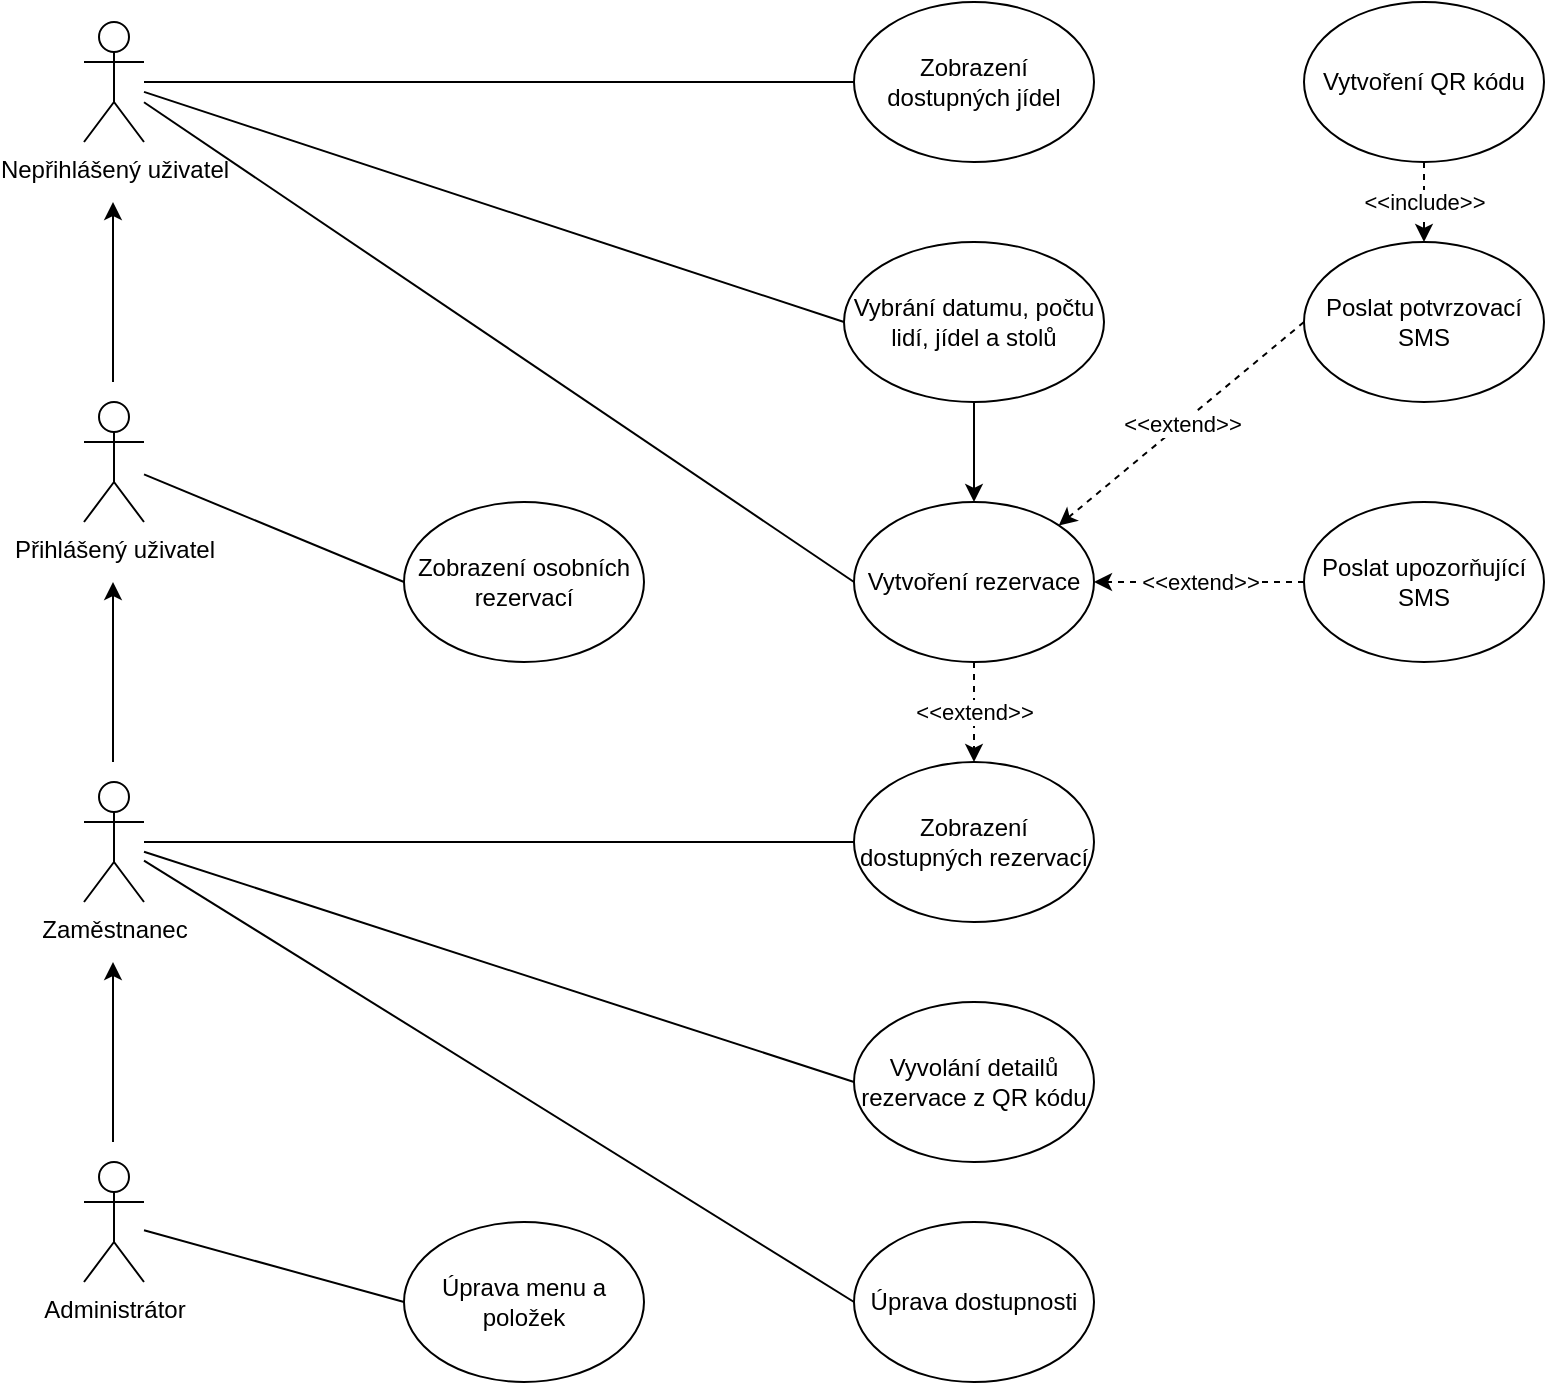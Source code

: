 <mxfile version="26.2.12" pages="3">
  <diagram name="Usecase diagram" id="sNaJygLbXFtw542VB7wn">
    <mxGraphModel dx="2954" dy="1104" grid="1" gridSize="10" guides="1" tooltips="1" connect="1" arrows="1" fold="1" page="1" pageScale="1" pageWidth="1600" pageHeight="900" math="0" shadow="0">
      <root>
        <mxCell id="0" />
        <mxCell id="1" parent="0" />
        <mxCell id="CJxZoZBO2yzClJJqKiH--2" value="Přihlášený uživatel" style="shape=umlActor;verticalLabelPosition=bottom;verticalAlign=top;html=1;outlineConnect=0;" parent="1" vertex="1">
          <mxGeometry x="80" y="210" width="30" height="60" as="geometry" />
        </mxCell>
        <mxCell id="CJxZoZBO2yzClJJqKiH--3" value="Nepřihlášený uživatel" style="shape=umlActor;verticalLabelPosition=bottom;verticalAlign=top;html=1;outlineConnect=0;" parent="1" vertex="1">
          <mxGeometry x="80" y="20" width="30" height="60" as="geometry" />
        </mxCell>
        <mxCell id="TMPaXky26tmGsYNh6968-1" value="Zaměstnanec" style="shape=umlActor;verticalLabelPosition=bottom;verticalAlign=top;html=1;outlineConnect=0;" parent="1" vertex="1">
          <mxGeometry x="80" y="400" width="30" height="60" as="geometry" />
        </mxCell>
        <mxCell id="TMPaXky26tmGsYNh6968-7" value="Administrátor" style="shape=umlActor;verticalLabelPosition=bottom;verticalAlign=top;html=1;outlineConnect=0;" parent="1" vertex="1">
          <mxGeometry x="80" y="590" width="30" height="60" as="geometry" />
        </mxCell>
        <mxCell id="TMPaXky26tmGsYNh6968-11" value="Zobrazení dostupných jídel" style="ellipse;whiteSpace=wrap;html=1;" parent="1" vertex="1">
          <mxGeometry x="465" y="10" width="120" height="80" as="geometry" />
        </mxCell>
        <mxCell id="TMPaXky26tmGsYNh6968-12" value="Vytvoření rezervace" style="ellipse;whiteSpace=wrap;html=1;" parent="1" vertex="1">
          <mxGeometry x="465" y="260" width="120" height="80" as="geometry" />
        </mxCell>
        <mxCell id="TMPaXky26tmGsYNh6968-13" value="Poslat potvrzovací SMS" style="ellipse;whiteSpace=wrap;html=1;" parent="1" vertex="1">
          <mxGeometry x="690" y="130" width="120" height="80" as="geometry" />
        </mxCell>
        <mxCell id="TMPaXky26tmGsYNh6968-14" value="" style="endArrow=classic;html=1;rounded=0;entryX=1;entryY=0;entryDx=0;entryDy=0;dashed=1;exitX=0;exitY=0.5;exitDx=0;exitDy=0;" parent="1" source="TMPaXky26tmGsYNh6968-13" target="TMPaXky26tmGsYNh6968-12" edge="1">
          <mxGeometry relative="1" as="geometry">
            <mxPoint x="700" y="240" as="sourcePoint" />
            <mxPoint x="680" y="190" as="targetPoint" />
          </mxGeometry>
        </mxCell>
        <mxCell id="TMPaXky26tmGsYNh6968-15" value="&amp;lt;&amp;lt;extend&amp;gt;&amp;gt;" style="edgeLabel;resizable=0;html=1;;align=center;verticalAlign=middle;" parent="TMPaXky26tmGsYNh6968-14" connectable="0" vertex="1">
          <mxGeometry relative="1" as="geometry" />
        </mxCell>
        <mxCell id="TMPaXky26tmGsYNh6968-16" value="" style="endArrow=classic;html=1;rounded=0;dashed=1;entryX=1;entryY=0.5;entryDx=0;entryDy=0;exitX=0;exitY=0.5;exitDx=0;exitDy=0;" parent="1" source="TMPaXky26tmGsYNh6968-18" target="TMPaXky26tmGsYNh6968-12" edge="1">
          <mxGeometry relative="1" as="geometry">
            <mxPoint x="660" y="250" as="sourcePoint" />
            <mxPoint x="720" y="310" as="targetPoint" />
          </mxGeometry>
        </mxCell>
        <mxCell id="TMPaXky26tmGsYNh6968-17" value="&amp;lt;&amp;lt;extend&amp;gt;&amp;gt;" style="edgeLabel;resizable=0;html=1;;align=center;verticalAlign=middle;" parent="TMPaXky26tmGsYNh6968-16" connectable="0" vertex="1">
          <mxGeometry relative="1" as="geometry" />
        </mxCell>
        <mxCell id="TMPaXky26tmGsYNh6968-18" value="Poslat upozorňující SMS" style="ellipse;whiteSpace=wrap;html=1;" parent="1" vertex="1">
          <mxGeometry x="690" y="260" width="120" height="80" as="geometry" />
        </mxCell>
        <mxCell id="TMPaXky26tmGsYNh6968-19" value="" style="endArrow=none;html=1;rounded=0;entryX=0;entryY=0.5;entryDx=0;entryDy=0;" parent="1" source="CJxZoZBO2yzClJJqKiH--3" target="TMPaXky26tmGsYNh6968-11" edge="1">
          <mxGeometry width="50" height="50" relative="1" as="geometry">
            <mxPoint x="200" y="150" as="sourcePoint" />
            <mxPoint x="250" y="100" as="targetPoint" />
          </mxGeometry>
        </mxCell>
        <mxCell id="TMPaXky26tmGsYNh6968-20" value="" style="endArrow=none;html=1;rounded=0;entryX=0;entryY=0.5;entryDx=0;entryDy=0;" parent="1" source="CJxZoZBO2yzClJJqKiH--3" target="TMPaXky26tmGsYNh6968-12" edge="1">
          <mxGeometry width="50" height="50" relative="1" as="geometry">
            <mxPoint x="110" y="90" as="sourcePoint" />
            <mxPoint x="300" y="160" as="targetPoint" />
          </mxGeometry>
        </mxCell>
        <mxCell id="TMPaXky26tmGsYNh6968-21" value="Vybrání datumu, počtu lidí, jídel a stolů" style="ellipse;whiteSpace=wrap;html=1;" parent="1" vertex="1">
          <mxGeometry x="460" y="130" width="130" height="80" as="geometry" />
        </mxCell>
        <mxCell id="TMPaXky26tmGsYNh6968-29" value="" style="endArrow=none;html=1;rounded=0;entryX=0;entryY=0.5;entryDx=0;entryDy=0;" parent="1" source="CJxZoZBO2yzClJJqKiH--3" target="TMPaXky26tmGsYNh6968-21" edge="1">
          <mxGeometry width="50" height="50" relative="1" as="geometry">
            <mxPoint x="110" y="90" as="sourcePoint" />
            <mxPoint x="400" y="200" as="targetPoint" />
          </mxGeometry>
        </mxCell>
        <mxCell id="TMPaXky26tmGsYNh6968-30" value="Vytvoření QR kódu" style="ellipse;whiteSpace=wrap;html=1;" parent="1" vertex="1">
          <mxGeometry x="690" y="10" width="120" height="80" as="geometry" />
        </mxCell>
        <mxCell id="TMPaXky26tmGsYNh6968-31" value="" style="endArrow=classic;html=1;rounded=0;dashed=1;exitX=0.5;exitY=1;exitDx=0;exitDy=0;entryX=0.5;entryY=0;entryDx=0;entryDy=0;" parent="1" source="TMPaXky26tmGsYNh6968-30" target="TMPaXky26tmGsYNh6968-13" edge="1">
          <mxGeometry relative="1" as="geometry">
            <mxPoint x="920" y="270" as="sourcePoint" />
            <mxPoint x="810" y="170" as="targetPoint" />
          </mxGeometry>
        </mxCell>
        <mxCell id="TMPaXky26tmGsYNh6968-32" value="&amp;lt;&amp;lt;include&amp;gt;&amp;gt;" style="edgeLabel;resizable=0;html=1;;align=center;verticalAlign=middle;" parent="TMPaXky26tmGsYNh6968-31" connectable="0" vertex="1">
          <mxGeometry relative="1" as="geometry" />
        </mxCell>
        <mxCell id="TMPaXky26tmGsYNh6968-35" value="Vyvolání detailů rezervace z QR kódu" style="ellipse;whiteSpace=wrap;html=1;" parent="1" vertex="1">
          <mxGeometry x="465" y="510" width="120" height="80" as="geometry" />
        </mxCell>
        <mxCell id="TMPaXky26tmGsYNh6968-36" value="" style="endArrow=none;html=1;rounded=0;exitX=0;exitY=0.5;exitDx=0;exitDy=0;" parent="1" source="TMPaXky26tmGsYNh6968-35" target="TMPaXky26tmGsYNh6968-1" edge="1">
          <mxGeometry width="50" height="50" relative="1" as="geometry">
            <mxPoint x="220" y="460" as="sourcePoint" />
            <mxPoint x="270" y="410" as="targetPoint" />
          </mxGeometry>
        </mxCell>
        <mxCell id="TMPaXky26tmGsYNh6968-37" value="Zobrazení osobních rezervací" style="ellipse;whiteSpace=wrap;html=1;" parent="1" vertex="1">
          <mxGeometry x="240" y="260" width="120" height="80" as="geometry" />
        </mxCell>
        <mxCell id="TMPaXky26tmGsYNh6968-40" value="" style="endArrow=none;html=1;rounded=0;entryX=0;entryY=0.5;entryDx=0;entryDy=0;" parent="1" source="CJxZoZBO2yzClJJqKiH--2" target="TMPaXky26tmGsYNh6968-37" edge="1">
          <mxGeometry width="50" height="50" relative="1" as="geometry">
            <mxPoint x="190" y="310" as="sourcePoint" />
            <mxPoint x="240" y="260" as="targetPoint" />
          </mxGeometry>
        </mxCell>
        <mxCell id="TMPaXky26tmGsYNh6968-41" value="Zobrazení dostupných rezervací" style="ellipse;whiteSpace=wrap;html=1;" parent="1" vertex="1">
          <mxGeometry x="465" y="390" width="120" height="80" as="geometry" />
        </mxCell>
        <mxCell id="TMPaXky26tmGsYNh6968-42" value="" style="endArrow=none;html=1;rounded=0;entryX=0;entryY=0.5;entryDx=0;entryDy=0;" parent="1" source="TMPaXky26tmGsYNh6968-1" target="TMPaXky26tmGsYNh6968-41" edge="1">
          <mxGeometry width="50" height="50" relative="1" as="geometry">
            <mxPoint x="280" y="470" as="sourcePoint" />
            <mxPoint x="330" y="420" as="targetPoint" />
          </mxGeometry>
        </mxCell>
        <mxCell id="TMPaXky26tmGsYNh6968-44" value="" style="endArrow=classic;html=1;rounded=0;dashed=1;entryX=0.5;entryY=0;entryDx=0;entryDy=0;exitX=0.5;exitY=1;exitDx=0;exitDy=0;" parent="1" source="TMPaXky26tmGsYNh6968-12" target="TMPaXky26tmGsYNh6968-41" edge="1">
          <mxGeometry relative="1" as="geometry">
            <mxPoint x="635" y="470" as="sourcePoint" />
            <mxPoint x="520" y="470" as="targetPoint" />
          </mxGeometry>
        </mxCell>
        <mxCell id="TMPaXky26tmGsYNh6968-45" value="&amp;lt;&amp;lt;extend&amp;gt;&amp;gt;" style="edgeLabel;resizable=0;html=1;;align=center;verticalAlign=middle;" parent="TMPaXky26tmGsYNh6968-44" connectable="0" vertex="1">
          <mxGeometry relative="1" as="geometry" />
        </mxCell>
        <mxCell id="TMPaXky26tmGsYNh6968-46" value="Úprava dostupnosti" style="ellipse;whiteSpace=wrap;html=1;" parent="1" vertex="1">
          <mxGeometry x="465" y="620" width="120" height="80" as="geometry" />
        </mxCell>
        <mxCell id="TMPaXky26tmGsYNh6968-47" value="" style="endArrow=none;html=1;rounded=0;entryX=0;entryY=0.5;entryDx=0;entryDy=0;" parent="1" source="TMPaXky26tmGsYNh6968-1" target="TMPaXky26tmGsYNh6968-46" edge="1">
          <mxGeometry width="50" height="50" relative="1" as="geometry">
            <mxPoint x="350" y="490" as="sourcePoint" />
            <mxPoint x="400" y="440" as="targetPoint" />
          </mxGeometry>
        </mxCell>
        <mxCell id="TMPaXky26tmGsYNh6968-48" value="Úprava menu a položek" style="ellipse;whiteSpace=wrap;html=1;" parent="1" vertex="1">
          <mxGeometry x="240" y="620" width="120" height="80" as="geometry" />
        </mxCell>
        <mxCell id="TMPaXky26tmGsYNh6968-49" value="" style="endArrow=none;html=1;rounded=0;entryX=0;entryY=0.5;entryDx=0;entryDy=0;" parent="1" source="TMPaXky26tmGsYNh6968-7" target="TMPaXky26tmGsYNh6968-48" edge="1">
          <mxGeometry width="50" height="50" relative="1" as="geometry">
            <mxPoint x="170" y="580" as="sourcePoint" />
            <mxPoint x="220" y="530" as="targetPoint" />
          </mxGeometry>
        </mxCell>
        <mxCell id="TMPaXky26tmGsYNh6968-54" value="" style="endArrow=classic;html=1;rounded=0;" parent="1" edge="1">
          <mxGeometry width="50" height="50" relative="1" as="geometry">
            <mxPoint x="94.5" y="200" as="sourcePoint" />
            <mxPoint x="94.5" y="110" as="targetPoint" />
          </mxGeometry>
        </mxCell>
        <mxCell id="TMPaXky26tmGsYNh6968-55" value="" style="endArrow=classic;html=1;rounded=0;" parent="1" edge="1">
          <mxGeometry width="50" height="50" relative="1" as="geometry">
            <mxPoint x="94.5" y="390" as="sourcePoint" />
            <mxPoint x="94.5" y="300" as="targetPoint" />
          </mxGeometry>
        </mxCell>
        <mxCell id="TMPaXky26tmGsYNh6968-56" value="" style="endArrow=classic;html=1;rounded=0;" parent="1" edge="1">
          <mxGeometry width="50" height="50" relative="1" as="geometry">
            <mxPoint x="94.5" y="580" as="sourcePoint" />
            <mxPoint x="94.5" y="490" as="targetPoint" />
          </mxGeometry>
        </mxCell>
        <mxCell id="TMPaXky26tmGsYNh6968-57" value="" style="endArrow=classic;html=1;rounded=0;exitX=0.5;exitY=1;exitDx=0;exitDy=0;entryX=0.5;entryY=0;entryDx=0;entryDy=0;" parent="1" source="TMPaXky26tmGsYNh6968-21" target="TMPaXky26tmGsYNh6968-12" edge="1">
          <mxGeometry width="50" height="50" relative="1" as="geometry">
            <mxPoint x="550" y="270" as="sourcePoint" />
            <mxPoint x="600" y="220" as="targetPoint" />
          </mxGeometry>
        </mxCell>
      </root>
    </mxGraphModel>
  </diagram>
  <diagram id="7dIA9PJ9CozttT9-OGHV" name="Třídové diagramy">
    <mxGraphModel dx="1226" dy="2008" grid="0" gridSize="10" guides="1" tooltips="1" connect="1" arrows="1" fold="1" page="1" pageScale="1" pageWidth="1600" pageHeight="900" math="0" shadow="0">
      <root>
        <mxCell id="0" />
        <mxCell id="1" parent="0" />
        <mxCell id="eGQjIzzoCjE2zBGrb2fb-1" value="&lt;h1 style=&quot;margin-top: 0px;&quot;&gt;Popisky&lt;/h1&gt;&lt;div&gt;- private&lt;/div&gt;&lt;div&gt;+ public&lt;/div&gt;&lt;div&gt;# protected&lt;/div&gt;&lt;div&gt;~ package&lt;/div&gt;" style="text;html=1;whiteSpace=wrap;overflow=hidden;rounded=0;" parent="1" vertex="1">
          <mxGeometry x="20" y="20" width="180" height="120" as="geometry" />
        </mxCell>
        <mxCell id="eGQjIzzoCjE2zBGrb2fb-4" value="" style="endArrow=diamond;html=1;rounded=0;endFill=0;" parent="1" edge="1">
          <mxGeometry width="50" height="50" relative="1" as="geometry">
            <mxPoint x="120" y="210" as="sourcePoint" />
            <mxPoint x="20" y="210" as="targetPoint" />
          </mxGeometry>
        </mxCell>
        <mxCell id="eGQjIzzoCjE2zBGrb2fb-5" value="&lt;font style=&quot;font-size: 8px;&quot;&gt;Agregace&lt;/font&gt;" style="text;html=1;align=center;verticalAlign=middle;whiteSpace=wrap;rounded=0;" parent="1" vertex="1">
          <mxGeometry x="40" y="190" width="60" height="10" as="geometry" />
        </mxCell>
        <mxCell id="eGQjIzzoCjE2zBGrb2fb-6" value="" style="endArrow=diamond;html=1;rounded=0;endFill=1;" parent="1" edge="1">
          <mxGeometry width="50" height="50" relative="1" as="geometry">
            <mxPoint x="120" y="250" as="sourcePoint" />
            <mxPoint x="20" y="250" as="targetPoint" />
          </mxGeometry>
        </mxCell>
        <mxCell id="eGQjIzzoCjE2zBGrb2fb-7" value="&lt;font style=&quot;font-size: 8px;&quot;&gt;Compozice&lt;/font&gt;" style="text;html=1;align=center;verticalAlign=middle;whiteSpace=wrap;rounded=0;" parent="1" vertex="1">
          <mxGeometry x="40" y="230" width="60" height="10" as="geometry" />
        </mxCell>
        <mxCell id="eGQjIzzoCjE2zBGrb2fb-8" value="" style="endArrow=none;html=1;rounded=0;" parent="1" edge="1">
          <mxGeometry width="50" height="50" relative="1" as="geometry">
            <mxPoint x="25" y="180" as="sourcePoint" />
            <mxPoint x="120" y="180" as="targetPoint" />
          </mxGeometry>
        </mxCell>
        <mxCell id="eGQjIzzoCjE2zBGrb2fb-9" value="&lt;font style=&quot;font-size: 8px;&quot;&gt;Asociace&lt;/font&gt;" style="text;html=1;align=center;verticalAlign=middle;whiteSpace=wrap;rounded=0;" parent="1" vertex="1">
          <mxGeometry x="40" y="160" width="60" height="10" as="geometry" />
        </mxCell>
        <mxCell id="pNJlrP5_HUwI-zH683UY-5" style="edgeStyle=orthogonalEdgeStyle;rounded=0;orthogonalLoop=1;jettySize=auto;html=1;exitX=1;exitY=0.5;exitDx=0;exitDy=0;entryX=0;entryY=0.5;entryDx=0;entryDy=0;endArrow=block;endFill=0;endSize=12;" parent="1" source="pNJlrP5_HUwI-zH683UY-1" target="pNJlrP5_HUwI-zH683UY-4" edge="1">
          <mxGeometry relative="1" as="geometry" />
        </mxCell>
        <mxCell id="X28jBDDRubrBoDsPQiRA-11" style="edgeStyle=orthogonalEdgeStyle;rounded=0;orthogonalLoop=1;jettySize=auto;html=1;entryX=0;entryY=0.5;entryDx=0;entryDy=0;exitX=0.5;exitY=1;exitDx=0;exitDy=0;endSize=14;endArrow=diamond;endFill=1;" parent="1" source="pNJlrP5_HUwI-zH683UY-1" target="X28jBDDRubrBoDsPQiRA-1" edge="1">
          <mxGeometry relative="1" as="geometry">
            <Array as="points">
              <mxPoint x="363" y="320" />
              <mxPoint x="363" y="860" />
            </Array>
          </mxGeometry>
        </mxCell>
        <mxCell id="X28jBDDRubrBoDsPQiRA-12" value="0..N" style="edgeLabel;html=1;align=center;verticalAlign=middle;resizable=0;points=[];" parent="X28jBDDRubrBoDsPQiRA-11" vertex="1" connectable="0">
          <mxGeometry x="-0.947" y="-2" relative="1" as="geometry">
            <mxPoint x="19" y="-10" as="offset" />
          </mxGeometry>
        </mxCell>
        <mxCell id="X28jBDDRubrBoDsPQiRA-13" value="1" style="edgeLabel;html=1;align=center;verticalAlign=middle;resizable=0;points=[];" parent="X28jBDDRubrBoDsPQiRA-11" vertex="1" connectable="0">
          <mxGeometry x="0.917" relative="1" as="geometry">
            <mxPoint x="16" y="-16" as="offset" />
          </mxGeometry>
        </mxCell>
        <mxCell id="pNJlrP5_HUwI-zH683UY-1" value="&lt;p style=&quot;margin:0px;margin-top:4px;text-align:center;&quot;&gt;&lt;b&gt;Employee&lt;/b&gt;&lt;/p&gt;&lt;hr size=&quot;1&quot; style=&quot;border-style:solid;&quot;&gt;&lt;p style=&quot;margin:0px;margin-left:4px;&quot;&gt;- position : text&lt;/p&gt;&lt;hr size=&quot;1&quot; style=&quot;border-style:solid;&quot;&gt;&lt;p style=&quot;margin:0px;margin-left:4px;&quot;&gt;+ change_position( position : text ) : void&lt;/p&gt;" style="verticalAlign=top;align=left;overflow=fill;html=1;whiteSpace=wrap;" parent="1" vertex="1">
          <mxGeometry x="245" y="230" width="240" height="90" as="geometry" />
        </mxCell>
        <mxCell id="X28jBDDRubrBoDsPQiRA-14" style="edgeStyle=orthogonalEdgeStyle;rounded=0;orthogonalLoop=1;jettySize=auto;html=1;exitX=0.5;exitY=1;exitDx=0;exitDy=0;entryX=0.75;entryY=0;entryDx=0;entryDy=0;endSize=14;endArrow=diamond;endFill=1;" parent="1" source="pNJlrP5_HUwI-zH683UY-2" target="X28jBDDRubrBoDsPQiRA-1" edge="1">
          <mxGeometry relative="1" as="geometry">
            <Array as="points">
              <mxPoint x="943" y="628" />
              <mxPoint x="943" y="680" />
            </Array>
          </mxGeometry>
        </mxCell>
        <mxCell id="X28jBDDRubrBoDsPQiRA-15" value="0..N" style="edgeLabel;html=1;align=center;verticalAlign=middle;resizable=0;points=[];" parent="X28jBDDRubrBoDsPQiRA-14" vertex="1" connectable="0">
          <mxGeometry x="-0.886" relative="1" as="geometry">
            <mxPoint x="-1" y="-14" as="offset" />
          </mxGeometry>
        </mxCell>
        <mxCell id="X28jBDDRubrBoDsPQiRA-16" value="1" style="edgeLabel;html=1;align=center;verticalAlign=middle;resizable=0;points=[];" parent="X28jBDDRubrBoDsPQiRA-14" vertex="1" connectable="0">
          <mxGeometry x="0.874" y="2" relative="1" as="geometry">
            <mxPoint x="-14" y="-14" as="offset" />
          </mxGeometry>
        </mxCell>
        <mxCell id="HJiH2aBGiUqY2CCTbl7a-1" value="0..N" style="edgeLabel;html=1;align=center;verticalAlign=middle;resizable=0;points=[];" parent="X28jBDDRubrBoDsPQiRA-14" vertex="1" connectable="0">
          <mxGeometry x="-0.808" y="1" relative="1" as="geometry">
            <mxPoint x="17" y="23" as="offset" />
          </mxGeometry>
        </mxCell>
        <mxCell id="9sKPzb1STFwOXh37G0ge-2" style="edgeStyle=orthogonalEdgeStyle;rounded=0;orthogonalLoop=1;jettySize=auto;html=1;exitX=0.75;exitY=0;exitDx=0;exitDy=0;entryX=0.5;entryY=1;entryDx=0;entryDy=0;endArrow=none;startFill=0;" parent="1" source="pNJlrP5_HUwI-zH683UY-2" target="9sKPzb1STFwOXh37G0ge-1" edge="1">
          <mxGeometry relative="1" as="geometry" />
        </mxCell>
        <mxCell id="9sKPzb1STFwOXh37G0ge-4" value="0..N" style="edgeLabel;html=1;align=center;verticalAlign=middle;resizable=0;points=[];" parent="9sKPzb1STFwOXh37G0ge-2" vertex="1" connectable="0">
          <mxGeometry x="0.783" relative="1" as="geometry">
            <mxPoint x="18" y="-1" as="offset" />
          </mxGeometry>
        </mxCell>
        <mxCell id="9sKPzb1STFwOXh37G0ge-5" value="1" style="edgeLabel;html=1;align=center;verticalAlign=middle;resizable=0;points=[];" parent="9sKPzb1STFwOXh37G0ge-2" vertex="1" connectable="0">
          <mxGeometry x="-0.733" y="1" relative="1" as="geometry">
            <mxPoint x="10" y="-1" as="offset" />
          </mxGeometry>
        </mxCell>
        <mxCell id="pNJlrP5_HUwI-zH683UY-2" value="&lt;p style=&quot;margin:0px;margin-top:4px;text-align:center;&quot;&gt;&lt;b&gt;Dish&lt;/b&gt;&lt;/p&gt;&lt;hr size=&quot;1&quot; style=&quot;border-style:solid;&quot;&gt;&lt;p style=&quot;margin:0px;margin-left:4px;&quot;&gt;- uuid : number&lt;/p&gt;&lt;p style=&quot;margin:0px;margin-left:4px;&quot;&gt;- name : text&lt;/p&gt;&lt;p style=&quot;margin:0px;margin-left:4px;&quot;&gt;- stock : number&lt;/p&gt;&lt;p style=&quot;margin:0px;margin-left:4px;&quot;&gt;- other_properties : text&lt;/p&gt;&lt;p style=&quot;margin:0px;margin-left:4px;&quot;&gt;- price : number&lt;/p&gt;&lt;p style=&quot;margin:0px;margin-left:4px;&quot;&gt;- hidden : boolean&lt;/p&gt;&lt;hr size=&quot;1&quot; style=&quot;border-style:solid;&quot;&gt;&lt;p style=&quot;margin:0px;margin-left:4px;&quot;&gt;+ set_properties( data : text ) : void&lt;/p&gt;&lt;p style=&quot;margin:0px;margin-left:4px;&quot;&gt;+ dec_stock( a : number = 1 ) : number&lt;/p&gt;&lt;p style=&quot;margin:0px;margin-left:4px;&quot;&gt;+ set_stock( a : number ) : number&lt;/p&gt;&lt;p style=&quot;margin:0px;margin-left:4px;&quot;&gt;+ set_price( a : number ) : number&lt;/p&gt;&lt;p style=&quot;margin:0px;margin-left:4px;&quot;&gt;+ toggle_visibility() : void&lt;/p&gt;" style="verticalAlign=top;align=left;overflow=fill;html=1;whiteSpace=wrap;" parent="1" vertex="1">
          <mxGeometry x="828" y="435" width="230" height="220" as="geometry" />
        </mxCell>
        <mxCell id="X28jBDDRubrBoDsPQiRA-17" style="edgeStyle=orthogonalEdgeStyle;rounded=0;orthogonalLoop=1;jettySize=auto;html=1;exitX=0.75;exitY=1;exitDx=0;exitDy=0;entryX=1;entryY=0.25;entryDx=0;entryDy=0;endSize=14;endArrow=diamond;endFill=1;" parent="1" source="pNJlrP5_HUwI-zH683UY-3" target="X28jBDDRubrBoDsPQiRA-1" edge="1">
          <mxGeometry relative="1" as="geometry" />
        </mxCell>
        <mxCell id="X28jBDDRubrBoDsPQiRA-18" value="1" style="edgeLabel;html=1;align=center;verticalAlign=middle;resizable=0;points=[];" parent="X28jBDDRubrBoDsPQiRA-17" vertex="1" connectable="0">
          <mxGeometry x="0.882" relative="1" as="geometry">
            <mxPoint x="-12" y="-19" as="offset" />
          </mxGeometry>
        </mxCell>
        <mxCell id="X28jBDDRubrBoDsPQiRA-19" value="0..N" style="edgeLabel;html=1;align=center;verticalAlign=middle;resizable=0;points=[];" parent="X28jBDDRubrBoDsPQiRA-17" vertex="1" connectable="0">
          <mxGeometry x="-0.892" y="1" relative="1" as="geometry">
            <mxPoint x="14" y="-13" as="offset" />
          </mxGeometry>
        </mxCell>
        <mxCell id="pNJlrP5_HUwI-zH683UY-3" value="&lt;p style=&quot;margin:0px;margin-top:4px;text-align:center;&quot;&gt;&lt;b&gt;Reservation&lt;/b&gt;&lt;/p&gt;&lt;hr size=&quot;1&quot; style=&quot;border-style:solid;&quot;&gt;&lt;p style=&quot;margin:0px;margin-left:4px;&quot;&gt;- uuid : number&lt;/p&gt;&lt;p style=&quot;margin:0px;margin-left:4px;&quot;&gt;- user_id : number&lt;/p&gt;&lt;p style=&quot;margin:0px;margin-left:4px;&quot;&gt;- dishes : ReservationDish[]&lt;/p&gt;&lt;p style=&quot;margin:0px;margin-left:4px;&quot;&gt;- price : number&lt;/p&gt;&lt;p style=&quot;margin:0px;margin-left:4px;&quot;&gt;- guests : number&lt;/p&gt;&lt;p style=&quot;margin:0px;margin-left:4px;&quot;&gt;- start : DateTime&lt;/p&gt;&lt;p style=&quot;margin:0px;margin-left:4px;&quot;&gt;- duration : number&lt;/p&gt;&lt;p style=&quot;margin:0px;margin-left:4px;&quot;&gt;- notified : boolean&lt;/p&gt;&lt;p style=&quot;margin:0px;margin-left:4px;&quot;&gt;- fulfilled : boolean&lt;/p&gt;&lt;hr size=&quot;1&quot; style=&quot;border-style:solid;&quot;&gt;&lt;p style=&quot;margin:0px;margin-left:4px;&quot;&gt;+ add_dish( dish_id : number ) : Dish&lt;/p&gt;&lt;p style=&quot;margin:0px;margin-left:4px;&quot;&gt;+ remove_dish ( dish_id : number, count : number ) : void&lt;/p&gt;&lt;p style=&quot;margin:0px;margin-left:4px;&quot;&gt;+ generate_qrcode( ) : text&lt;/p&gt;&lt;p style=&quot;margin:0px;margin-left:4px;&quot;&gt;+ set_guest_number( a : number ) : number&lt;/p&gt;&lt;p style=&quot;margin:0px;margin-left:4px;&quot;&gt;+ set_start( a : DateTime ) : DateTime&lt;/p&gt;&lt;p style=&quot;margin:0px;margin-left:4px;&quot;&gt;+ set_end( a : DateTime ) : DateTime&lt;/p&gt;&lt;p style=&quot;margin:0px;margin-left:4px;&quot;&gt;+ calculate_price( ) : number&lt;/p&gt;&lt;p style=&quot;margin:0px;margin-left:4px;&quot;&gt;+ notify( ) : void&lt;/p&gt;&lt;p style=&quot;margin:0px;margin-left:4px;&quot;&gt;+ fulfill( ) : void&lt;/p&gt;" style="verticalAlign=top;align=left;overflow=fill;html=1;whiteSpace=wrap;" parent="1" vertex="1">
          <mxGeometry x="958" y="-167" width="320" height="315" as="geometry" />
        </mxCell>
        <mxCell id="X28jBDDRubrBoDsPQiRA-7" style="edgeStyle=orthogonalEdgeStyle;rounded=0;orthogonalLoop=1;jettySize=auto;html=1;exitX=0.5;exitY=1;exitDx=0;exitDy=0;entryX=0.25;entryY=0;entryDx=0;entryDy=0;strokeWidth=1;endSize=14;endArrow=diamond;endFill=1;" parent="1" source="pNJlrP5_HUwI-zH683UY-4" target="X28jBDDRubrBoDsPQiRA-1" edge="1">
          <mxGeometry relative="1" as="geometry" />
        </mxCell>
        <mxCell id="X28jBDDRubrBoDsPQiRA-8" value="0..N" style="edgeLabel;html=1;align=center;verticalAlign=middle;resizable=0;points=[];" parent="X28jBDDRubrBoDsPQiRA-7" vertex="1" connectable="0">
          <mxGeometry x="-0.851" y="-2" relative="1" as="geometry">
            <mxPoint x="17" y="-15" as="offset" />
          </mxGeometry>
        </mxCell>
        <mxCell id="X28jBDDRubrBoDsPQiRA-9" value="1" style="edgeLabel;html=1;align=center;verticalAlign=middle;resizable=0;points=[];" parent="X28jBDDRubrBoDsPQiRA-7" vertex="1" connectable="0">
          <mxGeometry x="0.737" y="3" relative="1" as="geometry">
            <mxPoint x="12" y="31" as="offset" />
          </mxGeometry>
        </mxCell>
        <mxCell id="ts1_me9xYF3poTz3s2df-3" style="edgeStyle=orthogonalEdgeStyle;rounded=0;orthogonalLoop=1;jettySize=auto;html=1;entryX=0;entryY=0.25;entryDx=0;entryDy=0;endArrow=none;endFill=0;endSize=14;startFill=0;" parent="1" source="pNJlrP5_HUwI-zH683UY-4" target="pNJlrP5_HUwI-zH683UY-3" edge="1">
          <mxGeometry relative="1" as="geometry" />
        </mxCell>
        <mxCell id="pNJlrP5_HUwI-zH683UY-4" value="&lt;p style=&quot;margin:0px;margin-top:4px;text-align:center;&quot;&gt;&lt;b&gt;User&lt;/b&gt;&lt;/p&gt;&lt;hr size=&quot;1&quot; style=&quot;border-style:solid;&quot;&gt;&lt;p style=&quot;margin:0px;margin-left:4px;&quot;&gt;# uuid : number&lt;/p&gt;&lt;p style=&quot;margin:0px;margin-left:4px;&quot;&gt;# name : text&lt;/p&gt;&lt;p style=&quot;margin:0px;margin-left:4px;&quot;&gt;# surname : text&lt;/p&gt;&lt;p style=&quot;margin:0px;margin-left:4px;&quot;&gt;# phonenumber : text&lt;/p&gt;&lt;p style=&quot;margin:0px;margin-left:4px;&quot;&gt;# email : text&lt;/p&gt;&lt;hr size=&quot;1&quot; style=&quot;border-style:solid;&quot;&gt;&lt;p style=&quot;margin:0px;margin-left:4px;&quot;&gt;+ add_email( email : text ) : void&lt;/p&gt;" style="verticalAlign=top;align=left;overflow=fill;html=1;whiteSpace=wrap;" parent="1" vertex="1">
          <mxGeometry x="604" y="216" width="200" height="145" as="geometry" />
        </mxCell>
        <mxCell id="X28jBDDRubrBoDsPQiRA-1" value="&lt;p style=&quot;margin:0px;margin-top:4px;text-align:center;&quot;&gt;&lt;b&gt;Restaurant&lt;/b&gt;&lt;/p&gt;&lt;hr size=&quot;1&quot; style=&quot;border-style:solid;&quot;&gt;&lt;p style=&quot;margin:0px;margin-left:4px;&quot;&gt;- dishes : Dish[]&lt;/p&gt;&lt;p style=&quot;margin:0px;margin-left:4px;&quot;&gt;- users : User[]&lt;/p&gt;&lt;p style=&quot;margin:0px;margin-left:4px;&quot;&gt;- employees : Employee[]&lt;/p&gt;&lt;p style=&quot;margin:0px;margin-left:4px;&quot;&gt;- time_tables : TimeTable[]&lt;/p&gt;&lt;p style=&quot;margin:0px;margin-left:4px;&quot;&gt;- reservations : Reservation[]&lt;/p&gt;&lt;hr size=&quot;1&quot; style=&quot;border-style:solid;&quot;&gt;&lt;p style=&quot;margin:0px;margin-left:4px;&quot;&gt;+ add_user( user : User ) : User&lt;/p&gt;&lt;p style=&quot;margin:0px;margin-left:4px;&quot;&gt;+ add_employee( emp : Employee ) : Employee&lt;/p&gt;&lt;p style=&quot;margin:0px;margin-left:4px;&quot;&gt;+ add_timetable( tt : TimeTable ) : TimeTable&lt;/p&gt;&lt;p style=&quot;margin:0px;margin-left:4px;&quot;&gt;+ add_reservation( res : Reservation ) : Reservation&lt;/p&gt;&lt;p style=&quot;margin:0px;margin-left:4px;&quot;&gt;+ get_user( uuid : number ) : User&lt;/p&gt;&lt;p style=&quot;margin:0px;margin-left:4px;&quot;&gt;+ get_employee( uuid : number ) : Employee&lt;/p&gt;&lt;p style=&quot;margin:0px;margin-left:4px;&quot;&gt;+ get_timetables( ) : TimeTable[]&lt;/p&gt;&lt;p style=&quot;margin:0px;margin-left:4px;&quot;&gt;+ get_reservation( uuid : number ) : Reservation&lt;/p&gt;&lt;p style=&quot;margin:0px;margin-left:4px;&quot;&gt;+ get_reservations( start : DateTime, end : DateTime ) : Reservation[]&lt;/p&gt;" style="verticalAlign=top;align=left;overflow=fill;html=1;whiteSpace=wrap;" parent="1" vertex="1">
          <mxGeometry x="650" y="730" width="390" height="260" as="geometry" />
        </mxCell>
        <mxCell id="X28jBDDRubrBoDsPQiRA-3" style="edgeStyle=orthogonalEdgeStyle;rounded=0;orthogonalLoop=1;jettySize=auto;html=1;entryX=0;entryY=0.25;entryDx=0;entryDy=0;endArrow=diamond;endFill=1;endSize=14;exitX=0.5;exitY=1;exitDx=0;exitDy=0;" parent="1" source="X28jBDDRubrBoDsPQiRA-2" target="X28jBDDRubrBoDsPQiRA-1" edge="1">
          <mxGeometry relative="1" as="geometry">
            <mxPoint x="530" y="550" as="sourcePoint" />
            <mxPoint x="670" y="550" as="targetPoint" />
          </mxGeometry>
        </mxCell>
        <mxCell id="X28jBDDRubrBoDsPQiRA-5" value="1" style="edgeLabel;html=1;align=center;verticalAlign=middle;resizable=0;points=[];" parent="X28jBDDRubrBoDsPQiRA-3" vertex="1" connectable="0">
          <mxGeometry x="0.793" y="-1" relative="1" as="geometry">
            <mxPoint x="2" y="-16" as="offset" />
          </mxGeometry>
        </mxCell>
        <mxCell id="X28jBDDRubrBoDsPQiRA-6" value="0..N" style="edgeLabel;html=1;align=center;verticalAlign=middle;resizable=0;points=[];" parent="X28jBDDRubrBoDsPQiRA-3" vertex="1" connectable="0">
          <mxGeometry x="-0.852" y="2" relative="1" as="geometry">
            <mxPoint x="13" y="-3" as="offset" />
          </mxGeometry>
        </mxCell>
        <mxCell id="X28jBDDRubrBoDsPQiRA-2" value="&lt;p style=&quot;margin:0px;margin-top:4px;text-align:center;&quot;&gt;&lt;b&gt;TimeTable&lt;/b&gt;&lt;/p&gt;&lt;hr size=&quot;1&quot; style=&quot;border-style:solid;&quot;&gt;&lt;p style=&quot;margin:0px;margin-left:4px;&quot;&gt;- opening : DateTime&lt;/p&gt;&lt;p style=&quot;margin:0px;margin-left:4px;&quot;&gt;- closing : DateTime&lt;/p&gt;&lt;p style=&quot;margin:0px;margin-left:4px;&quot;&gt;&lt;br&gt;&lt;/p&gt;&lt;p style=&quot;margin:0px;margin-left:4px;&quot;&gt;+ change_opening( a : DateTime ) : DateTime&lt;/p&gt;&lt;p style=&quot;margin:0px;margin-left:4px;&quot;&gt;+ change_closing( a : DateTime ) : DateTime&lt;/p&gt;" style="verticalAlign=top;align=left;overflow=fill;html=1;whiteSpace=wrap;" parent="1" vertex="1">
          <mxGeometry x="383" y="519" width="270" height="117.5" as="geometry" />
        </mxCell>
        <mxCell id="X28jBDDRubrBoDsPQiRA-20" value="" style="line;strokeWidth=1;html=1;" parent="1" vertex="1">
          <mxGeometry x="383" y="581" width="270" height="10" as="geometry" />
        </mxCell>
        <mxCell id="ts1_me9xYF3poTz3s2df-4" value="0..1" style="text;html=1;align=center;verticalAlign=middle;resizable=0;points=[];autosize=1;strokeColor=none;fillColor=none;" parent="1" vertex="1">
          <mxGeometry x="802" y="259" width="38" height="26" as="geometry" />
        </mxCell>
        <mxCell id="ts1_me9xYF3poTz3s2df-5" value="0..N" style="text;html=1;align=center;verticalAlign=middle;resizable=0;points=[];autosize=1;strokeColor=none;fillColor=none;" parent="1" vertex="1">
          <mxGeometry x="907" y="-116" width="40" height="26" as="geometry" />
        </mxCell>
        <mxCell id="9sKPzb1STFwOXh37G0ge-3" style="edgeStyle=orthogonalEdgeStyle;rounded=0;orthogonalLoop=1;jettySize=auto;html=1;entryX=0.25;entryY=1;entryDx=0;entryDy=0;endArrow=none;startFill=0;exitX=0.5;exitY=0;exitDx=0;exitDy=0;" parent="1" source="9sKPzb1STFwOXh37G0ge-1" target="pNJlrP5_HUwI-zH683UY-3" edge="1">
          <mxGeometry relative="1" as="geometry">
            <mxPoint x="1032" y="213" as="sourcePoint" />
          </mxGeometry>
        </mxCell>
        <mxCell id="9sKPzb1STFwOXh37G0ge-6" value="0..N" style="edgeLabel;html=1;align=center;verticalAlign=middle;resizable=0;points=[];" parent="9sKPzb1STFwOXh37G0ge-3" vertex="1" connectable="0">
          <mxGeometry x="-1.0" y="-1" relative="1" as="geometry">
            <mxPoint x="16" y="-11" as="offset" />
          </mxGeometry>
        </mxCell>
        <mxCell id="9sKPzb1STFwOXh37G0ge-7" value="1" style="edgeLabel;html=1;align=center;verticalAlign=middle;resizable=0;points=[];" parent="9sKPzb1STFwOXh37G0ge-3" vertex="1" connectable="0">
          <mxGeometry x="0.694" y="-3" relative="1" as="geometry">
            <mxPoint x="8" as="offset" />
          </mxGeometry>
        </mxCell>
        <mxCell id="9sKPzb1STFwOXh37G0ge-1" value="&lt;p style=&quot;margin:0px;margin-top:4px;text-align:center;&quot;&gt;&lt;b&gt;ReservationDish&lt;/b&gt;&lt;/p&gt;&lt;hr size=&quot;1&quot; style=&quot;border-style:solid;&quot;&gt;&lt;p style=&quot;margin:0px;margin-left:4px;&quot;&gt;- uuid: number&lt;/p&gt;&lt;p style=&quot;margin:0px;margin-left:4px;&quot;&gt;- note: text&lt;/p&gt;&lt;p style=&quot;margin:0px;margin-left:4px;&quot;&gt;- dish_id: number&lt;/p&gt;&lt;p style=&quot;margin:0px;margin-left:4px;&quot;&gt;- quantity: number&lt;/p&gt;&lt;hr size=&quot;1&quot; style=&quot;border-style:solid;&quot;&gt;&lt;p style=&quot;margin:0px;margin-left:4px;&quot;&gt;+ set_quantity( a: number ) : void&lt;/p&gt;" style="verticalAlign=top;align=left;overflow=fill;html=1;whiteSpace=wrap;" parent="1" vertex="1">
          <mxGeometry x="937" y="221" width="203" height="126" as="geometry" />
        </mxCell>
      </root>
    </mxGraphModel>
  </diagram>
  <diagram id="lex7_X9PSwBhCAPAYtGd" name="Sekvenční">
    <mxGraphModel dx="1226" dy="1108" grid="1" gridSize="10" guides="1" tooltips="1" connect="1" arrows="1" fold="1" page="1" pageScale="1" pageWidth="1600" pageHeight="900" math="0" shadow="0">
      <root>
        <mxCell id="0" />
        <mxCell id="1" parent="0" />
        <mxCell id="5hjWedgKp8nlsffbNNDv-22" value="" style="endArrow=none;dashed=1;html=1;rounded=0;entryX=0.5;entryY=1;entryDx=0;entryDy=0;" edge="1" parent="1">
          <mxGeometry width="50" height="50" relative="1" as="geometry">
            <mxPoint x="929.58" y="1020" as="sourcePoint" />
            <mxPoint x="930.08" y="130" as="targetPoint" />
          </mxGeometry>
        </mxCell>
        <mxCell id="5hjWedgKp8nlsffbNNDv-23" value="" style="endArrow=none;dashed=1;html=1;rounded=0;entryX=0.5;entryY=1;entryDx=0;entryDy=0;" edge="1" parent="1">
          <mxGeometry width="50" height="50" relative="1" as="geometry">
            <mxPoint x="1139.58" y="1020" as="sourcePoint" />
            <mxPoint x="1140.08" y="130" as="targetPoint" />
          </mxGeometry>
        </mxCell>
        <mxCell id="5hjWedgKp8nlsffbNNDv-24" value="" style="endArrow=none;dashed=1;html=1;rounded=0;entryX=0.5;entryY=1;entryDx=0;entryDy=0;" edge="1" parent="1">
          <mxGeometry width="50" height="50" relative="1" as="geometry">
            <mxPoint x="1359.58" y="1020" as="sourcePoint" />
            <mxPoint x="1360.08" y="130" as="targetPoint" />
          </mxGeometry>
        </mxCell>
        <mxCell id="5hjWedgKp8nlsffbNNDv-20" value="" style="rounded=1;whiteSpace=wrap;html=1;arcSize=7;fillColor=none;" vertex="1" parent="1">
          <mxGeometry x="610" y="650" width="590" height="270" as="geometry" />
        </mxCell>
        <mxCell id="5hjWedgKp8nlsffbNNDv-21" value="Alt" style="rounded=1;whiteSpace=wrap;html=1;" vertex="1" parent="1">
          <mxGeometry x="610" y="650" width="60" height="25" as="geometry" />
        </mxCell>
        <mxCell id="5hjWedgKp8nlsffbNNDv-3" value="" style="rounded=1;whiteSpace=wrap;html=1;arcSize=7;fillColor=none;" vertex="1" parent="1">
          <mxGeometry x="610" y="270" width="550" height="180" as="geometry" />
        </mxCell>
        <mxCell id="-GGWcLblwPiqkjXwKVwl-1" value="" style="endArrow=classic;html=1;rounded=0;" parent="1" edge="1">
          <mxGeometry width="50" height="50" relative="1" as="geometry">
            <mxPoint x="60" y="100" as="sourcePoint" />
            <mxPoint x="170" y="100" as="targetPoint" />
            <Array as="points" />
          </mxGeometry>
        </mxCell>
        <mxCell id="-GGWcLblwPiqkjXwKVwl-2" value="ŘÍDÍCÍ" style="edgeLabel;html=1;align=center;verticalAlign=middle;resizable=0;points=[];" parent="-GGWcLblwPiqkjXwKVwl-1" vertex="1" connectable="0">
          <mxGeometry x="0.025" y="-2" relative="1" as="geometry">
            <mxPoint y="-12" as="offset" />
          </mxGeometry>
        </mxCell>
        <mxCell id="-GGWcLblwPiqkjXwKVwl-3" value="" style="endArrow=classic;html=1;rounded=0;dashed=1;endFill=1;" parent="1" edge="1">
          <mxGeometry width="50" height="50" relative="1" as="geometry">
            <mxPoint x="170" y="140" as="sourcePoint" />
            <mxPoint x="60" y="140" as="targetPoint" />
          </mxGeometry>
        </mxCell>
        <mxCell id="-GGWcLblwPiqkjXwKVwl-4" value="DATA" style="edgeLabel;html=1;align=center;verticalAlign=middle;resizable=0;points=[];" parent="-GGWcLblwPiqkjXwKVwl-3" vertex="1" connectable="0">
          <mxGeometry x="0.036" y="3" relative="1" as="geometry">
            <mxPoint y="-13" as="offset" />
          </mxGeometry>
        </mxCell>
        <mxCell id="-GGWcLblwPiqkjXwKVwl-5" value="" style="endArrow=none;html=1;rounded=0;" parent="1" edge="1">
          <mxGeometry width="50" height="50" relative="1" as="geometry">
            <mxPoint x="120" y="370" as="sourcePoint" />
            <mxPoint x="120" y="200" as="targetPoint" />
          </mxGeometry>
        </mxCell>
        <mxCell id="-GGWcLblwPiqkjXwKVwl-6" value="" style="endArrow=classic;html=1;rounded=0;" parent="1" edge="1">
          <mxGeometry width="50" height="50" relative="1" as="geometry">
            <mxPoint x="30" y="270" as="sourcePoint" />
            <mxPoint x="120" y="270" as="targetPoint" />
          </mxGeometry>
        </mxCell>
        <mxCell id="-GGWcLblwPiqkjXwKVwl-7" value="" style="endArrow=classic;html=1;rounded=0;" parent="1" edge="1">
          <mxGeometry width="50" height="50" relative="1" as="geometry">
            <mxPoint x="120" y="270" as="sourcePoint" />
            <mxPoint x="200" y="270" as="targetPoint" />
          </mxGeometry>
        </mxCell>
        <mxCell id="-GGWcLblwPiqkjXwKVwl-9" value="" style="endArrow=none;html=1;rounded=0;" parent="1" target="-GGWcLblwPiqkjXwKVwl-8" edge="1">
          <mxGeometry width="50" height="50" relative="1" as="geometry">
            <mxPoint x="120" y="420" as="sourcePoint" />
            <mxPoint x="120" y="200" as="targetPoint" />
          </mxGeometry>
        </mxCell>
        <mxCell id="-GGWcLblwPiqkjXwKVwl-8" value="" style="shape=cross;whiteSpace=wrap;html=1;rotation=45;" parent="1" vertex="1">
          <mxGeometry x="80" y="270" width="80" height="80" as="geometry" />
        </mxCell>
        <mxCell id="-GGWcLblwPiqkjXwKVwl-10" value="" style="endArrow=none;html=1;rounded=0;" parent="1" edge="1">
          <mxGeometry width="50" height="50" relative="1" as="geometry">
            <mxPoint x="120" y="640" as="sourcePoint" />
            <mxPoint x="120" y="450" as="targetPoint" />
          </mxGeometry>
        </mxCell>
        <mxCell id="-GGWcLblwPiqkjXwKVwl-11" value="" style="endArrow=classic;html=1;rounded=0;" parent="1" edge="1">
          <mxGeometry width="50" height="50" relative="1" as="geometry">
            <mxPoint x="30" y="520" as="sourcePoint" />
            <mxPoint x="120" y="520" as="targetPoint" />
          </mxGeometry>
        </mxCell>
        <mxCell id="-GGWcLblwPiqkjXwKVwl-12" value="" style="endArrow=classic;html=1;rounded=0;" parent="1" edge="1">
          <mxGeometry width="50" height="50" relative="1" as="geometry">
            <mxPoint x="120" y="540" as="sourcePoint" />
            <mxPoint x="200" y="540" as="targetPoint" />
          </mxGeometry>
        </mxCell>
        <mxCell id="-GGWcLblwPiqkjXwKVwl-15" value="" style="rounded=0;whiteSpace=wrap;html=1;" parent="1" vertex="1">
          <mxGeometry x="240" y="40" width="330" height="170" as="geometry" />
        </mxCell>
        <mxCell id="-GGWcLblwPiqkjXwKVwl-17" value="Alt" style="rounded=0;whiteSpace=wrap;html=1;" parent="1" vertex="1">
          <mxGeometry x="240" y="40" width="80" height="30" as="geometry" />
        </mxCell>
        <mxCell id="-GGWcLblwPiqkjXwKVwl-18" value="" style="endArrow=none;dashed=1;html=1;rounded=0;" parent="1" edge="1">
          <mxGeometry width="50" height="50" relative="1" as="geometry">
            <mxPoint x="240" y="100" as="sourcePoint" />
            <mxPoint x="570" y="101" as="targetPoint" />
          </mxGeometry>
        </mxCell>
        <mxCell id="-GGWcLblwPiqkjXwKVwl-19" value="IF" style="edgeLabel;html=1;align=center;verticalAlign=middle;resizable=0;points=[];" parent="-GGWcLblwPiqkjXwKVwl-18" vertex="1" connectable="0">
          <mxGeometry x="-0.903" relative="1" as="geometry">
            <mxPoint y="-10" as="offset" />
          </mxGeometry>
        </mxCell>
        <mxCell id="-GGWcLblwPiqkjXwKVwl-20" value="" style="endArrow=none;dashed=1;html=1;rounded=0;" parent="1" edge="1">
          <mxGeometry width="50" height="50" relative="1" as="geometry">
            <mxPoint x="240" y="150" as="sourcePoint" />
            <mxPoint x="570" y="150" as="targetPoint" />
          </mxGeometry>
        </mxCell>
        <mxCell id="-GGWcLblwPiqkjXwKVwl-21" value="Else if" style="edgeLabel;html=1;align=center;verticalAlign=middle;resizable=0;points=[];" parent="-GGWcLblwPiqkjXwKVwl-20" vertex="1" connectable="0">
          <mxGeometry x="-0.897" y="3" relative="1" as="geometry">
            <mxPoint y="-7" as="offset" />
          </mxGeometry>
        </mxCell>
        <mxCell id="-GGWcLblwPiqkjXwKVwl-22" value="" style="endArrow=none;dashed=1;html=1;rounded=0;entryX=1;entryY=0.882;entryDx=0;entryDy=0;entryPerimeter=0;" parent="1" target="-GGWcLblwPiqkjXwKVwl-15" edge="1">
          <mxGeometry width="50" height="50" relative="1" as="geometry">
            <mxPoint x="240" y="190" as="sourcePoint" />
            <mxPoint x="550" y="190" as="targetPoint" />
          </mxGeometry>
        </mxCell>
        <mxCell id="-GGWcLblwPiqkjXwKVwl-23" value="Else" style="edgeLabel;html=1;align=center;verticalAlign=middle;resizable=0;points=[];" parent="-GGWcLblwPiqkjXwKVwl-22" vertex="1" connectable="0">
          <mxGeometry x="-0.915" y="2" relative="1" as="geometry">
            <mxPoint y="-8" as="offset" />
          </mxGeometry>
        </mxCell>
        <mxCell id="-GGWcLblwPiqkjXwKVwl-24" value="" style="rounded=0;whiteSpace=wrap;html=1;" parent="1" vertex="1">
          <mxGeometry x="240" y="260" width="330" height="170" as="geometry" />
        </mxCell>
        <mxCell id="-GGWcLblwPiqkjXwKVwl-25" value="Cykl" style="rounded=0;whiteSpace=wrap;html=1;" parent="1" vertex="1">
          <mxGeometry x="240" y="260" width="80" height="30" as="geometry" />
        </mxCell>
        <mxCell id="74uMAWVrRSIEwoSg2fhV-1" value="&lt;div&gt;Uživatel&lt;/div&gt;" style="shape=umlActor;verticalLabelPosition=bottom;verticalAlign=top;html=1;outlineConnect=0;" parent="1" vertex="1">
          <mxGeometry x="740" y="50" width="30" height="60" as="geometry" />
        </mxCell>
        <mxCell id="74uMAWVrRSIEwoSg2fhV-2" value="Systém" style="rounded=1;whiteSpace=wrap;html=1;" parent="1" vertex="1">
          <mxGeometry x="870" y="70" width="120" height="60" as="geometry" />
        </mxCell>
        <mxCell id="74uMAWVrRSIEwoSg2fhV-3" value="Rezervace" style="rounded=1;whiteSpace=wrap;html=1;" parent="1" vertex="1">
          <mxGeometry x="1080" y="70" width="120" height="60" as="geometry" />
        </mxCell>
        <mxCell id="74uMAWVrRSIEwoSg2fhV-4" value="Jídlo" style="rounded=1;whiteSpace=wrap;html=1;" parent="1" vertex="1">
          <mxGeometry x="1300" y="70" width="120" height="60" as="geometry" />
        </mxCell>
        <mxCell id="98ZOvyj40Z6AKaxgxQRb-3" value="" style="endArrow=none;dashed=1;html=1;rounded=0;entryX=0.5;entryY=1;entryDx=0;entryDy=0;" edge="1" parent="1">
          <mxGeometry width="50" height="50" relative="1" as="geometry">
            <mxPoint x="754" y="1020" as="sourcePoint" />
            <mxPoint x="754.5" y="130" as="targetPoint" />
          </mxGeometry>
        </mxCell>
        <mxCell id="74uMAWVrRSIEwoSg2fhV-7" value="" style="rounded=1;whiteSpace=wrap;html=1;" parent="1" vertex="1">
          <mxGeometry x="920" y="160" width="20" height="850" as="geometry" />
        </mxCell>
        <mxCell id="74uMAWVrRSIEwoSg2fhV-8" value="" style="rounded=1;whiteSpace=wrap;html=1;" parent="1" vertex="1">
          <mxGeometry x="1130" y="160" width="20" height="103" as="geometry" />
        </mxCell>
        <mxCell id="74uMAWVrRSIEwoSg2fhV-9" value="" style="rounded=1;whiteSpace=wrap;html=1;" parent="1" vertex="1">
          <mxGeometry x="745" y="160" width="20" height="850" as="geometry" />
        </mxCell>
        <mxCell id="74uMAWVrRSIEwoSg2fhV-11" value="" style="rounded=1;whiteSpace=wrap;html=1;" parent="1" vertex="1">
          <mxGeometry x="1351" y="480" width="20" height="100" as="geometry" />
        </mxCell>
        <mxCell id="98ZOvyj40Z6AKaxgxQRb-4" value="" style="endArrow=classic;html=1;rounded=0;" edge="1" parent="1">
          <mxGeometry width="50" height="50" relative="1" as="geometry">
            <mxPoint x="765" y="190" as="sourcePoint" />
            <mxPoint x="920" y="190" as="targetPoint" />
          </mxGeometry>
        </mxCell>
        <mxCell id="98ZOvyj40Z6AKaxgxQRb-5" value="&lt;span&gt;Načíst dostupná&lt;/span&gt;&lt;div&gt;&lt;span&gt;&amp;nbsp;místa pro datum X.Y.&lt;/span&gt;&lt;/div&gt;" style="edgeLabel;html=1;align=center;verticalAlign=middle;resizable=0;points=[];fontSize=9;" vertex="1" connectable="0" parent="98ZOvyj40Z6AKaxgxQRb-4">
          <mxGeometry x="-0.019" y="2" relative="1" as="geometry">
            <mxPoint x="-1" y="-15" as="offset" />
          </mxGeometry>
        </mxCell>
        <mxCell id="98ZOvyj40Z6AKaxgxQRb-6" value="" style="endArrow=classic;html=1;rounded=0;" edge="1" parent="1">
          <mxGeometry width="50" height="50" relative="1" as="geometry">
            <mxPoint x="940" y="210" as="sourcePoint" />
            <mxPoint x="1130" y="209" as="targetPoint" />
          </mxGeometry>
        </mxCell>
        <mxCell id="98ZOvyj40Z6AKaxgxQRb-9" value="Vrať rezervace&lt;div&gt;v intervalu 0:00-24:00 pro toto datum&lt;/div&gt;" style="edgeLabel;html=1;align=center;verticalAlign=middle;resizable=0;points=[];fontSize=10;" vertex="1" connectable="0" parent="98ZOvyj40Z6AKaxgxQRb-6">
          <mxGeometry x="-0.066" y="-1" relative="1" as="geometry">
            <mxPoint x="3" y="-22" as="offset" />
          </mxGeometry>
        </mxCell>
        <mxCell id="98ZOvyj40Z6AKaxgxQRb-10" value="" style="endArrow=classic;html=1;rounded=0;dashed=1;strokeWidth=1;dashPattern=8 8;" edge="1" parent="1">
          <mxGeometry width="50" height="50" relative="1" as="geometry">
            <mxPoint x="1130" y="250" as="sourcePoint" />
            <mxPoint x="940" y="251" as="targetPoint" />
          </mxGeometry>
        </mxCell>
        <mxCell id="98ZOvyj40Z6AKaxgxQRb-11" value="Seznam rezervací" style="edgeLabel;html=1;align=center;verticalAlign=middle;resizable=0;points=[];" vertex="1" connectable="0" parent="98ZOvyj40Z6AKaxgxQRb-10">
          <mxGeometry x="0.043" y="-1" relative="1" as="geometry">
            <mxPoint y="-10" as="offset" />
          </mxGeometry>
        </mxCell>
        <mxCell id="98ZOvyj40Z6AKaxgxQRb-15" value="" style="endArrow=classic;html=1;rounded=0;dashed=1;strokeWidth=1;dashPattern=8 8;" edge="1" parent="1">
          <mxGeometry width="50" height="50" relative="1" as="geometry">
            <mxPoint x="921" y="410" as="sourcePoint" />
            <mxPoint x="765" y="410" as="targetPoint" />
          </mxGeometry>
        </mxCell>
        <mxCell id="98ZOvyj40Z6AKaxgxQRb-16" value="Dostupné intervaly&lt;div&gt;s dostupným počtem míst&lt;/div&gt;" style="edgeLabel;html=1;align=center;verticalAlign=middle;resizable=0;points=[];" vertex="1" connectable="0" parent="98ZOvyj40Z6AKaxgxQRb-15">
          <mxGeometry x="0.043" y="-1" relative="1" as="geometry">
            <mxPoint x="3" y="-19" as="offset" />
          </mxGeometry>
        </mxCell>
        <mxCell id="98ZOvyj40Z6AKaxgxQRb-20" value="" style="endArrow=classic;html=1;rounded=0;exitX=1;exitY=0.25;exitDx=0;exitDy=0;" edge="1" parent="1">
          <mxGeometry width="50" height="50" relative="1" as="geometry">
            <mxPoint x="941" y="500.0" as="sourcePoint" />
            <mxPoint x="1351" y="500" as="targetPoint" />
          </mxGeometry>
        </mxCell>
        <mxCell id="98ZOvyj40Z6AKaxgxQRb-21" value="Zobraz dostupná jídla&lt;div&gt;pro datum&lt;/div&gt;" style="edgeLabel;html=1;align=center;verticalAlign=middle;resizable=0;points=[];" vertex="1" connectable="0" parent="98ZOvyj40Z6AKaxgxQRb-20">
          <mxGeometry x="0.039" y="1" relative="1" as="geometry">
            <mxPoint x="-13" y="-9" as="offset" />
          </mxGeometry>
        </mxCell>
        <mxCell id="98ZOvyj40Z6AKaxgxQRb-23" value="" style="endArrow=classic;html=1;rounded=0;dashed=1;strokeWidth=1;dashPattern=8 8;exitX=-0.006;exitY=0.799;exitDx=0;exitDy=0;exitPerimeter=0;" edge="1" parent="1" source="74uMAWVrRSIEwoSg2fhV-11">
          <mxGeometry width="50" height="50" relative="1" as="geometry">
            <mxPoint x="1341" y="560" as="sourcePoint" />
            <mxPoint x="941" y="561" as="targetPoint" />
          </mxGeometry>
        </mxCell>
        <mxCell id="98ZOvyj40Z6AKaxgxQRb-24" value="Jídla a jejich dostupný počet" style="edgeLabel;html=1;align=center;verticalAlign=middle;resizable=0;points=[];" vertex="1" connectable="0" parent="98ZOvyj40Z6AKaxgxQRb-23">
          <mxGeometry x="0.043" y="-1" relative="1" as="geometry">
            <mxPoint x="4" y="1" as="offset" />
          </mxGeometry>
        </mxCell>
        <mxCell id="98ZOvyj40Z6AKaxgxQRb-26" value="" style="endArrow=classic;html=1;rounded=0;dashed=1;strokeWidth=1;dashPattern=8 8;" edge="1" parent="1">
          <mxGeometry width="50" height="50" relative="1" as="geometry">
            <mxPoint x="921" y="579.43" as="sourcePoint" />
            <mxPoint x="765" y="579.43" as="targetPoint" />
          </mxGeometry>
        </mxCell>
        <mxCell id="98ZOvyj40Z6AKaxgxQRb-27" value="Dostupná jídla" style="edgeLabel;html=1;align=center;verticalAlign=middle;resizable=0;points=[];" vertex="1" connectable="0" parent="98ZOvyj40Z6AKaxgxQRb-26">
          <mxGeometry x="0.043" y="-1" relative="1" as="geometry">
            <mxPoint x="4" y="-12" as="offset" />
          </mxGeometry>
        </mxCell>
        <mxCell id="98ZOvyj40Z6AKaxgxQRb-28" value="" style="rounded=1;whiteSpace=wrap;html=1;" vertex="1" parent="1">
          <mxGeometry x="1131" y="590" width="20" height="420" as="geometry" />
        </mxCell>
        <mxCell id="5hjWedgKp8nlsffbNNDv-9" value="" style="endArrow=classic;html=1;rounded=0;entryX=0.045;entryY=0.043;entryDx=0;entryDy=0;entryPerimeter=0;" edge="1" parent="1">
          <mxGeometry width="50" height="50" relative="1" as="geometry">
            <mxPoint x="920" y="304.5" as="sourcePoint" />
            <mxPoint x="764" y="305.5" as="targetPoint" />
          </mxGeometry>
        </mxCell>
        <mxCell id="5hjWedgKp8nlsffbNNDv-10" value="Vyber jiné datum" style="edgeLabel;html=1;align=center;verticalAlign=middle;resizable=0;points=[];fontSize=9;" vertex="1" connectable="0" parent="5hjWedgKp8nlsffbNNDv-9">
          <mxGeometry x="-0.019" y="2" relative="1" as="geometry">
            <mxPoint x="-4" y="-14" as="offset" />
          </mxGeometry>
        </mxCell>
        <mxCell id="5hjWedgKp8nlsffbNNDv-4" value="Alt" style="rounded=1;whiteSpace=wrap;html=1;" vertex="1" parent="1">
          <mxGeometry x="610" y="270" width="60" height="25" as="geometry" />
        </mxCell>
        <mxCell id="5hjWedgKp8nlsffbNNDv-6" value="" style="endArrow=none;dashed=1;html=1;rounded=0;exitX=1;exitY=0.5;exitDx=0;exitDy=0;entryX=0;entryY=0.5;entryDx=0;entryDy=0;" edge="1" parent="1" source="5hjWedgKp8nlsffbNNDv-3" target="5hjWedgKp8nlsffbNNDv-3">
          <mxGeometry width="50" height="50" relative="1" as="geometry">
            <mxPoint x="972" y="433.333" as="sourcePoint" />
            <mxPoint x="1022" y="391.667" as="targetPoint" />
          </mxGeometry>
        </mxCell>
        <mxCell id="5hjWedgKp8nlsffbNNDv-5" value="&lt;font style=&quot;font-size: 8px;&quot;&gt;[ if prázdný seznam]&lt;/font&gt;" style="text;html=1;align=center;verticalAlign=middle;whiteSpace=wrap;rounded=0;" vertex="1" parent="1">
          <mxGeometry x="610" y="295" width="90" height="20" as="geometry" />
        </mxCell>
        <mxCell id="5hjWedgKp8nlsffbNNDv-11" value="&lt;font style=&quot;font-size: 8px;&quot;&gt;[else]&lt;/font&gt;" style="text;html=1;align=center;verticalAlign=middle;whiteSpace=wrap;rounded=0;" vertex="1" parent="1">
          <mxGeometry x="610" y="360" width="42" height="20" as="geometry" />
        </mxCell>
        <mxCell id="5hjWedgKp8nlsffbNNDv-15" value="" style="endArrow=classic;html=1;rounded=0;" edge="1" parent="1">
          <mxGeometry width="50" height="50" relative="1" as="geometry">
            <mxPoint x="765" y="631" as="sourcePoint" />
            <mxPoint x="919" y="630" as="targetPoint" />
          </mxGeometry>
        </mxCell>
        <mxCell id="5hjWedgKp8nlsffbNNDv-16" value="Vybrat čas rezervace" style="edgeLabel;html=1;align=center;verticalAlign=middle;resizable=0;points=[];" vertex="1" connectable="0" parent="5hjWedgKp8nlsffbNNDv-15">
          <mxGeometry x="-0.253" relative="1" as="geometry">
            <mxPoint x="18" y="-10" as="offset" />
          </mxGeometry>
        </mxCell>
        <mxCell id="5hjWedgKp8nlsffbNNDv-18" value="" style="endArrow=classic;html=1;rounded=0;" edge="1" parent="1">
          <mxGeometry width="50" height="50" relative="1" as="geometry">
            <mxPoint x="941" y="687.5" as="sourcePoint" />
            <mxPoint x="1131" y="686.5" as="targetPoint" />
          </mxGeometry>
        </mxCell>
        <mxCell id="5hjWedgKp8nlsffbNNDv-19" value="Vytvořit rezervaci v systému&lt;br&gt;s daty uživatele" style="edgeLabel;html=1;align=center;verticalAlign=middle;resizable=0;points=[];fontSize=10;" vertex="1" connectable="0" parent="5hjWedgKp8nlsffbNNDv-18">
          <mxGeometry x="-0.066" y="-1" relative="1" as="geometry">
            <mxPoint x="6" y="-19" as="offset" />
          </mxGeometry>
        </mxCell>
        <mxCell id="5hjWedgKp8nlsffbNNDv-25" value="&lt;font style=&quot;font-size: 10px;&quot;&gt;[if Uživatel přihlášen]&lt;/font&gt;" style="text;html=1;align=center;verticalAlign=middle;resizable=0;points=[];autosize=1;strokeColor=none;fillColor=none;" vertex="1" parent="1">
          <mxGeometry x="602" y="672" width="120" height="30" as="geometry" />
        </mxCell>
        <mxCell id="5hjWedgKp8nlsffbNNDv-26" value="" style="endArrow=none;dashed=1;html=1;rounded=0;entryX=0;entryY=0.5;entryDx=0;entryDy=0;" edge="1" parent="1">
          <mxGeometry width="50" height="50" relative="1" as="geometry">
            <mxPoint x="1220" y="750" as="sourcePoint" />
            <mxPoint x="610" y="750" as="targetPoint" />
          </mxGeometry>
        </mxCell>
        <mxCell id="v4YPZrP495u_iwhpE0M--1" value="" style="endArrow=classic;html=1;rounded=0;dashed=1;strokeWidth=1;dashPattern=8 8;" edge="1" parent="1">
          <mxGeometry width="50" height="50" relative="1" as="geometry">
            <mxPoint x="1130" y="720" as="sourcePoint" />
            <mxPoint x="940" y="721" as="targetPoint" />
          </mxGeometry>
        </mxCell>
        <mxCell id="v4YPZrP495u_iwhpE0M--2" value="OK" style="edgeLabel;html=1;align=center;verticalAlign=middle;resizable=0;points=[];" vertex="1" connectable="0" parent="v4YPZrP495u_iwhpE0M--1">
          <mxGeometry x="0.043" y="-1" relative="1" as="geometry">
            <mxPoint y="-10" as="offset" />
          </mxGeometry>
        </mxCell>
        <mxCell id="v4YPZrP495u_iwhpE0M--3" value="" style="endArrow=classic;html=1;rounded=0;dashed=1;strokeWidth=1;dashPattern=8 8;" edge="1" parent="1">
          <mxGeometry width="50" height="50" relative="1" as="geometry">
            <mxPoint x="920" y="730" as="sourcePoint" />
            <mxPoint x="764" y="730" as="targetPoint" />
          </mxGeometry>
        </mxCell>
        <mxCell id="v4YPZrP495u_iwhpE0M--4" value="OK" style="edgeLabel;html=1;align=center;verticalAlign=middle;resizable=0;points=[];" vertex="1" connectable="0" parent="v4YPZrP495u_iwhpE0M--3">
          <mxGeometry x="0.043" y="-1" relative="1" as="geometry">
            <mxPoint x="4" y="-12" as="offset" />
          </mxGeometry>
        </mxCell>
        <mxCell id="v4YPZrP495u_iwhpE0M--5" value="&lt;font style=&quot;font-size: 10px;&quot;&gt;[else]&lt;/font&gt;" style="text;html=1;align=center;verticalAlign=middle;resizable=0;points=[];autosize=1;strokeColor=none;fillColor=none;" vertex="1" parent="1">
          <mxGeometry x="601" y="745" width="50" height="30" as="geometry" />
        </mxCell>
        <mxCell id="v4YPZrP495u_iwhpE0M--6" value="" style="endArrow=classic;html=1;rounded=0;" edge="1" parent="1">
          <mxGeometry width="50" height="50" relative="1" as="geometry">
            <mxPoint x="919" y="780" as="sourcePoint" />
            <mxPoint x="765" y="781" as="targetPoint" />
          </mxGeometry>
        </mxCell>
        <mxCell id="v4YPZrP495u_iwhpE0M--7" value="Zadej telefonní číslo" style="edgeLabel;html=1;align=center;verticalAlign=middle;resizable=0;points=[];" vertex="1" connectable="0" parent="v4YPZrP495u_iwhpE0M--6">
          <mxGeometry x="-0.253" relative="1" as="geometry">
            <mxPoint x="-21" y="-10" as="offset" />
          </mxGeometry>
        </mxCell>
        <mxCell id="v4YPZrP495u_iwhpE0M--10" value="" style="endArrow=classic;html=1;rounded=0;dashed=1;strokeWidth=1;dashPattern=8 8;" edge="1" parent="1">
          <mxGeometry width="50" height="50" relative="1" as="geometry">
            <mxPoint x="764" y="810" as="sourcePoint" />
            <mxPoint x="920" y="810" as="targetPoint" />
          </mxGeometry>
        </mxCell>
        <mxCell id="v4YPZrP495u_iwhpE0M--11" value="Telefonní číslo" style="edgeLabel;html=1;align=center;verticalAlign=middle;resizable=0;points=[];" vertex="1" connectable="0" parent="v4YPZrP495u_iwhpE0M--10">
          <mxGeometry x="0.043" y="-1" relative="1" as="geometry">
            <mxPoint x="-5" y="-11" as="offset" />
          </mxGeometry>
        </mxCell>
        <mxCell id="v4YPZrP495u_iwhpE0M--12" value="" style="endArrow=classic;html=1;rounded=0;dashed=1;strokeWidth=1;dashPattern=8 8;" edge="1" parent="1">
          <mxGeometry width="50" height="50" relative="1" as="geometry">
            <mxPoint x="920" y="840" as="sourcePoint" />
            <mxPoint x="764" y="840" as="targetPoint" />
          </mxGeometry>
        </mxCell>
        <mxCell id="v4YPZrP495u_iwhpE0M--13" value="TEMP Uživatelské údaje" style="edgeLabel;html=1;align=center;verticalAlign=middle;resizable=0;points=[];" vertex="1" connectable="0" parent="v4YPZrP495u_iwhpE0M--12">
          <mxGeometry x="0.043" y="-1" relative="1" as="geometry">
            <mxPoint x="1" y="-11" as="offset" />
          </mxGeometry>
        </mxCell>
        <mxCell id="v4YPZrP495u_iwhpE0M--14" value="" style="endArrow=classic;html=1;rounded=0;" edge="1" parent="1">
          <mxGeometry width="50" height="50" relative="1" as="geometry">
            <mxPoint x="940" y="861" as="sourcePoint" />
            <mxPoint x="1130" y="860" as="targetPoint" />
          </mxGeometry>
        </mxCell>
        <mxCell id="v4YPZrP495u_iwhpE0M--15" value="Vytvořit rezervaci v systému&lt;br&gt;s TEMP daty uživatele" style="edgeLabel;html=1;align=center;verticalAlign=middle;resizable=0;points=[];fontSize=10;" vertex="1" connectable="0" parent="v4YPZrP495u_iwhpE0M--14">
          <mxGeometry x="-0.066" y="-1" relative="1" as="geometry">
            <mxPoint x="6" y="-19" as="offset" />
          </mxGeometry>
        </mxCell>
        <mxCell id="v4YPZrP495u_iwhpE0M--16" value="" style="endArrow=classic;html=1;rounded=0;dashed=1;strokeWidth=1;dashPattern=8 8;" edge="1" parent="1">
          <mxGeometry width="50" height="50" relative="1" as="geometry">
            <mxPoint x="1131" y="890" as="sourcePoint" />
            <mxPoint x="941" y="891" as="targetPoint" />
          </mxGeometry>
        </mxCell>
        <mxCell id="v4YPZrP495u_iwhpE0M--17" value="OK" style="edgeLabel;html=1;align=center;verticalAlign=middle;resizable=0;points=[];" vertex="1" connectable="0" parent="v4YPZrP495u_iwhpE0M--16">
          <mxGeometry x="0.043" y="-1" relative="1" as="geometry">
            <mxPoint y="-10" as="offset" />
          </mxGeometry>
        </mxCell>
        <mxCell id="v4YPZrP495u_iwhpE0M--18" value="" style="endArrow=classic;html=1;rounded=0;dashed=1;strokeWidth=1;dashPattern=8 8;" edge="1" parent="1">
          <mxGeometry width="50" height="50" relative="1" as="geometry">
            <mxPoint x="920" y="900" as="sourcePoint" />
            <mxPoint x="764" y="900" as="targetPoint" />
          </mxGeometry>
        </mxCell>
        <mxCell id="v4YPZrP495u_iwhpE0M--19" value="OK" style="edgeLabel;html=1;align=center;verticalAlign=middle;resizable=0;points=[];" vertex="1" connectable="0" parent="v4YPZrP495u_iwhpE0M--18">
          <mxGeometry x="0.043" y="-1" relative="1" as="geometry">
            <mxPoint x="4" y="-12" as="offset" />
          </mxGeometry>
        </mxCell>
      </root>
    </mxGraphModel>
  </diagram>
</mxfile>
